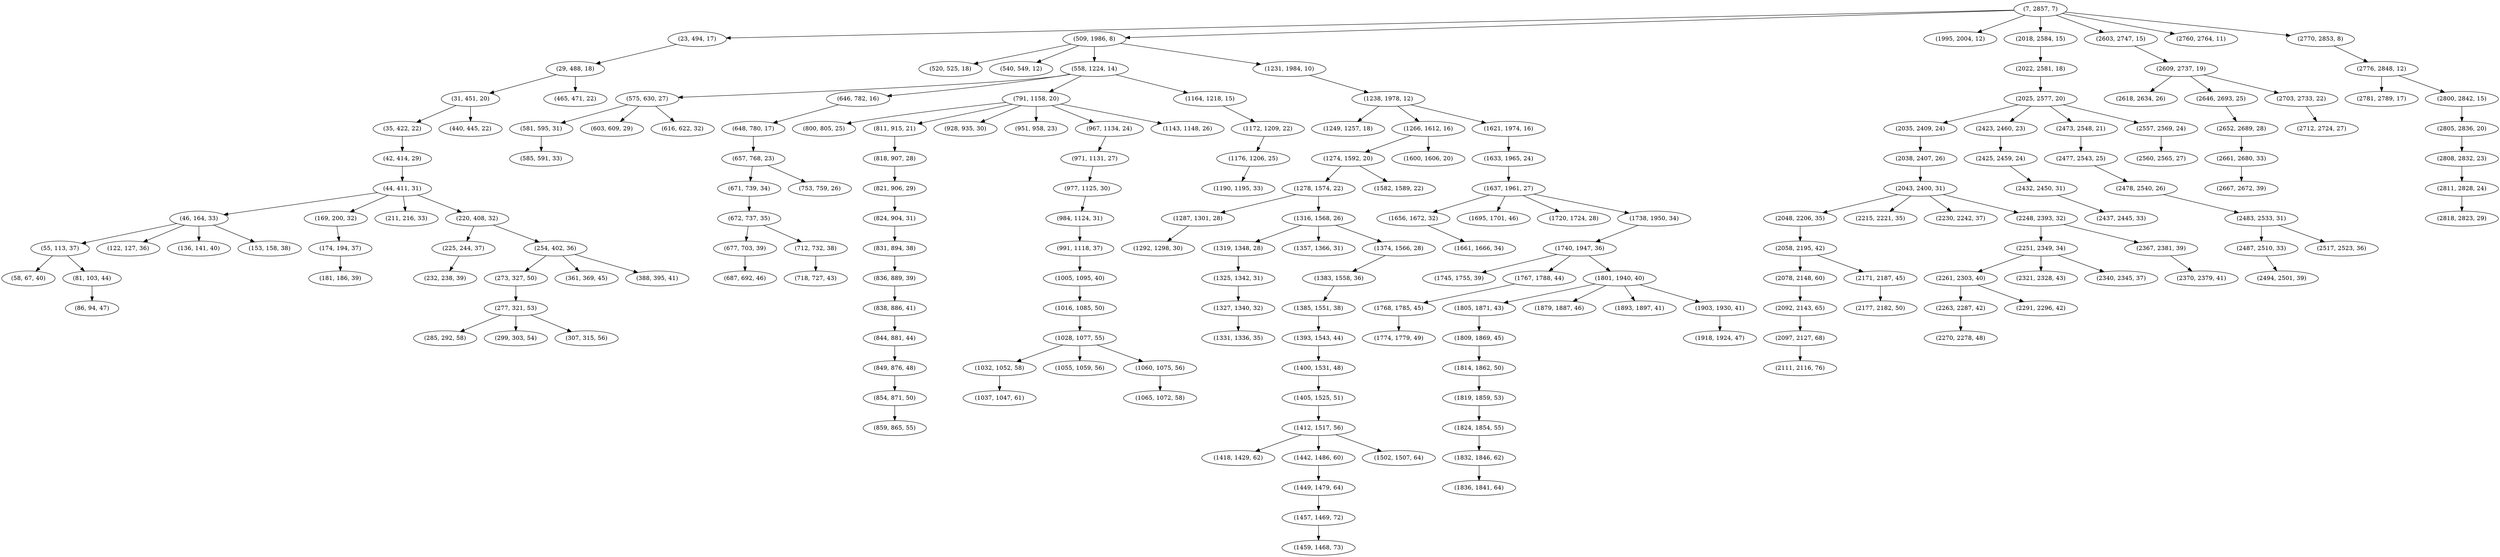 digraph tree {
    "(7, 2857, 7)";
    "(23, 494, 17)";
    "(29, 488, 18)";
    "(31, 451, 20)";
    "(35, 422, 22)";
    "(42, 414, 29)";
    "(44, 411, 31)";
    "(46, 164, 33)";
    "(55, 113, 37)";
    "(58, 67, 40)";
    "(81, 103, 44)";
    "(86, 94, 47)";
    "(122, 127, 36)";
    "(136, 141, 40)";
    "(153, 158, 38)";
    "(169, 200, 32)";
    "(174, 194, 37)";
    "(181, 186, 39)";
    "(211, 216, 33)";
    "(220, 408, 32)";
    "(225, 244, 37)";
    "(232, 238, 39)";
    "(254, 402, 36)";
    "(273, 327, 50)";
    "(277, 321, 53)";
    "(285, 292, 58)";
    "(299, 303, 54)";
    "(307, 315, 56)";
    "(361, 369, 45)";
    "(388, 395, 41)";
    "(440, 445, 22)";
    "(465, 471, 22)";
    "(509, 1986, 8)";
    "(520, 525, 18)";
    "(540, 549, 12)";
    "(558, 1224, 14)";
    "(575, 630, 27)";
    "(581, 595, 31)";
    "(585, 591, 33)";
    "(603, 609, 29)";
    "(616, 622, 32)";
    "(646, 782, 16)";
    "(648, 780, 17)";
    "(657, 768, 23)";
    "(671, 739, 34)";
    "(672, 737, 35)";
    "(677, 703, 39)";
    "(687, 692, 46)";
    "(712, 732, 38)";
    "(718, 727, 43)";
    "(753, 759, 26)";
    "(791, 1158, 20)";
    "(800, 805, 25)";
    "(811, 915, 21)";
    "(818, 907, 28)";
    "(821, 906, 29)";
    "(824, 904, 31)";
    "(831, 894, 38)";
    "(836, 889, 39)";
    "(838, 886, 41)";
    "(844, 881, 44)";
    "(849, 876, 48)";
    "(854, 871, 50)";
    "(859, 865, 55)";
    "(928, 935, 30)";
    "(951, 958, 23)";
    "(967, 1134, 24)";
    "(971, 1131, 27)";
    "(977, 1125, 30)";
    "(984, 1124, 31)";
    "(991, 1118, 37)";
    "(1005, 1095, 40)";
    "(1016, 1085, 50)";
    "(1028, 1077, 55)";
    "(1032, 1052, 58)";
    "(1037, 1047, 61)";
    "(1055, 1059, 56)";
    "(1060, 1075, 56)";
    "(1065, 1072, 58)";
    "(1143, 1148, 26)";
    "(1164, 1218, 15)";
    "(1172, 1209, 22)";
    "(1176, 1206, 25)";
    "(1190, 1195, 33)";
    "(1231, 1984, 10)";
    "(1238, 1978, 12)";
    "(1249, 1257, 18)";
    "(1266, 1612, 16)";
    "(1274, 1592, 20)";
    "(1278, 1574, 22)";
    "(1287, 1301, 28)";
    "(1292, 1298, 30)";
    "(1316, 1568, 26)";
    "(1319, 1348, 28)";
    "(1325, 1342, 31)";
    "(1327, 1340, 32)";
    "(1331, 1336, 35)";
    "(1357, 1366, 31)";
    "(1374, 1566, 28)";
    "(1383, 1558, 36)";
    "(1385, 1551, 38)";
    "(1393, 1543, 44)";
    "(1400, 1531, 48)";
    "(1405, 1525, 51)";
    "(1412, 1517, 56)";
    "(1418, 1429, 62)";
    "(1442, 1486, 60)";
    "(1449, 1479, 64)";
    "(1457, 1469, 72)";
    "(1459, 1468, 73)";
    "(1502, 1507, 64)";
    "(1582, 1589, 22)";
    "(1600, 1606, 20)";
    "(1621, 1974, 16)";
    "(1633, 1965, 24)";
    "(1637, 1961, 27)";
    "(1656, 1672, 32)";
    "(1661, 1666, 34)";
    "(1695, 1701, 46)";
    "(1720, 1724, 28)";
    "(1738, 1950, 34)";
    "(1740, 1947, 36)";
    "(1745, 1755, 39)";
    "(1767, 1788, 44)";
    "(1768, 1785, 45)";
    "(1774, 1779, 49)";
    "(1801, 1940, 40)";
    "(1805, 1871, 43)";
    "(1809, 1869, 45)";
    "(1814, 1862, 50)";
    "(1819, 1859, 53)";
    "(1824, 1854, 55)";
    "(1832, 1846, 62)";
    "(1836, 1841, 64)";
    "(1879, 1887, 46)";
    "(1893, 1897, 41)";
    "(1903, 1930, 41)";
    "(1918, 1924, 47)";
    "(1995, 2004, 12)";
    "(2018, 2584, 15)";
    "(2022, 2581, 18)";
    "(2025, 2577, 20)";
    "(2035, 2409, 24)";
    "(2038, 2407, 26)";
    "(2043, 2400, 31)";
    "(2048, 2206, 35)";
    "(2058, 2195, 42)";
    "(2078, 2148, 60)";
    "(2092, 2143, 65)";
    "(2097, 2127, 68)";
    "(2111, 2116, 76)";
    "(2171, 2187, 45)";
    "(2177, 2182, 50)";
    "(2215, 2221, 35)";
    "(2230, 2242, 37)";
    "(2248, 2393, 32)";
    "(2251, 2349, 34)";
    "(2261, 2303, 40)";
    "(2263, 2287, 42)";
    "(2270, 2278, 48)";
    "(2291, 2296, 42)";
    "(2321, 2328, 43)";
    "(2340, 2345, 37)";
    "(2367, 2381, 39)";
    "(2370, 2379, 41)";
    "(2423, 2460, 23)";
    "(2425, 2459, 24)";
    "(2432, 2450, 31)";
    "(2437, 2445, 33)";
    "(2473, 2548, 21)";
    "(2477, 2543, 25)";
    "(2478, 2540, 26)";
    "(2483, 2533, 31)";
    "(2487, 2510, 33)";
    "(2494, 2501, 39)";
    "(2517, 2523, 36)";
    "(2557, 2569, 24)";
    "(2560, 2565, 27)";
    "(2603, 2747, 15)";
    "(2609, 2737, 19)";
    "(2618, 2634, 26)";
    "(2646, 2693, 25)";
    "(2652, 2689, 28)";
    "(2661, 2680, 33)";
    "(2667, 2672, 39)";
    "(2703, 2733, 22)";
    "(2712, 2724, 27)";
    "(2760, 2764, 11)";
    "(2770, 2853, 8)";
    "(2776, 2848, 12)";
    "(2781, 2789, 17)";
    "(2800, 2842, 15)";
    "(2805, 2836, 20)";
    "(2808, 2832, 23)";
    "(2811, 2828, 24)";
    "(2818, 2823, 29)";
    "(7, 2857, 7)" -> "(23, 494, 17)";
    "(7, 2857, 7)" -> "(509, 1986, 8)";
    "(7, 2857, 7)" -> "(1995, 2004, 12)";
    "(7, 2857, 7)" -> "(2018, 2584, 15)";
    "(7, 2857, 7)" -> "(2603, 2747, 15)";
    "(7, 2857, 7)" -> "(2760, 2764, 11)";
    "(7, 2857, 7)" -> "(2770, 2853, 8)";
    "(23, 494, 17)" -> "(29, 488, 18)";
    "(29, 488, 18)" -> "(31, 451, 20)";
    "(29, 488, 18)" -> "(465, 471, 22)";
    "(31, 451, 20)" -> "(35, 422, 22)";
    "(31, 451, 20)" -> "(440, 445, 22)";
    "(35, 422, 22)" -> "(42, 414, 29)";
    "(42, 414, 29)" -> "(44, 411, 31)";
    "(44, 411, 31)" -> "(46, 164, 33)";
    "(44, 411, 31)" -> "(169, 200, 32)";
    "(44, 411, 31)" -> "(211, 216, 33)";
    "(44, 411, 31)" -> "(220, 408, 32)";
    "(46, 164, 33)" -> "(55, 113, 37)";
    "(46, 164, 33)" -> "(122, 127, 36)";
    "(46, 164, 33)" -> "(136, 141, 40)";
    "(46, 164, 33)" -> "(153, 158, 38)";
    "(55, 113, 37)" -> "(58, 67, 40)";
    "(55, 113, 37)" -> "(81, 103, 44)";
    "(81, 103, 44)" -> "(86, 94, 47)";
    "(169, 200, 32)" -> "(174, 194, 37)";
    "(174, 194, 37)" -> "(181, 186, 39)";
    "(220, 408, 32)" -> "(225, 244, 37)";
    "(220, 408, 32)" -> "(254, 402, 36)";
    "(225, 244, 37)" -> "(232, 238, 39)";
    "(254, 402, 36)" -> "(273, 327, 50)";
    "(254, 402, 36)" -> "(361, 369, 45)";
    "(254, 402, 36)" -> "(388, 395, 41)";
    "(273, 327, 50)" -> "(277, 321, 53)";
    "(277, 321, 53)" -> "(285, 292, 58)";
    "(277, 321, 53)" -> "(299, 303, 54)";
    "(277, 321, 53)" -> "(307, 315, 56)";
    "(509, 1986, 8)" -> "(520, 525, 18)";
    "(509, 1986, 8)" -> "(540, 549, 12)";
    "(509, 1986, 8)" -> "(558, 1224, 14)";
    "(509, 1986, 8)" -> "(1231, 1984, 10)";
    "(558, 1224, 14)" -> "(575, 630, 27)";
    "(558, 1224, 14)" -> "(646, 782, 16)";
    "(558, 1224, 14)" -> "(791, 1158, 20)";
    "(558, 1224, 14)" -> "(1164, 1218, 15)";
    "(575, 630, 27)" -> "(581, 595, 31)";
    "(575, 630, 27)" -> "(603, 609, 29)";
    "(575, 630, 27)" -> "(616, 622, 32)";
    "(581, 595, 31)" -> "(585, 591, 33)";
    "(646, 782, 16)" -> "(648, 780, 17)";
    "(648, 780, 17)" -> "(657, 768, 23)";
    "(657, 768, 23)" -> "(671, 739, 34)";
    "(657, 768, 23)" -> "(753, 759, 26)";
    "(671, 739, 34)" -> "(672, 737, 35)";
    "(672, 737, 35)" -> "(677, 703, 39)";
    "(672, 737, 35)" -> "(712, 732, 38)";
    "(677, 703, 39)" -> "(687, 692, 46)";
    "(712, 732, 38)" -> "(718, 727, 43)";
    "(791, 1158, 20)" -> "(800, 805, 25)";
    "(791, 1158, 20)" -> "(811, 915, 21)";
    "(791, 1158, 20)" -> "(928, 935, 30)";
    "(791, 1158, 20)" -> "(951, 958, 23)";
    "(791, 1158, 20)" -> "(967, 1134, 24)";
    "(791, 1158, 20)" -> "(1143, 1148, 26)";
    "(811, 915, 21)" -> "(818, 907, 28)";
    "(818, 907, 28)" -> "(821, 906, 29)";
    "(821, 906, 29)" -> "(824, 904, 31)";
    "(824, 904, 31)" -> "(831, 894, 38)";
    "(831, 894, 38)" -> "(836, 889, 39)";
    "(836, 889, 39)" -> "(838, 886, 41)";
    "(838, 886, 41)" -> "(844, 881, 44)";
    "(844, 881, 44)" -> "(849, 876, 48)";
    "(849, 876, 48)" -> "(854, 871, 50)";
    "(854, 871, 50)" -> "(859, 865, 55)";
    "(967, 1134, 24)" -> "(971, 1131, 27)";
    "(971, 1131, 27)" -> "(977, 1125, 30)";
    "(977, 1125, 30)" -> "(984, 1124, 31)";
    "(984, 1124, 31)" -> "(991, 1118, 37)";
    "(991, 1118, 37)" -> "(1005, 1095, 40)";
    "(1005, 1095, 40)" -> "(1016, 1085, 50)";
    "(1016, 1085, 50)" -> "(1028, 1077, 55)";
    "(1028, 1077, 55)" -> "(1032, 1052, 58)";
    "(1028, 1077, 55)" -> "(1055, 1059, 56)";
    "(1028, 1077, 55)" -> "(1060, 1075, 56)";
    "(1032, 1052, 58)" -> "(1037, 1047, 61)";
    "(1060, 1075, 56)" -> "(1065, 1072, 58)";
    "(1164, 1218, 15)" -> "(1172, 1209, 22)";
    "(1172, 1209, 22)" -> "(1176, 1206, 25)";
    "(1176, 1206, 25)" -> "(1190, 1195, 33)";
    "(1231, 1984, 10)" -> "(1238, 1978, 12)";
    "(1238, 1978, 12)" -> "(1249, 1257, 18)";
    "(1238, 1978, 12)" -> "(1266, 1612, 16)";
    "(1238, 1978, 12)" -> "(1621, 1974, 16)";
    "(1266, 1612, 16)" -> "(1274, 1592, 20)";
    "(1266, 1612, 16)" -> "(1600, 1606, 20)";
    "(1274, 1592, 20)" -> "(1278, 1574, 22)";
    "(1274, 1592, 20)" -> "(1582, 1589, 22)";
    "(1278, 1574, 22)" -> "(1287, 1301, 28)";
    "(1278, 1574, 22)" -> "(1316, 1568, 26)";
    "(1287, 1301, 28)" -> "(1292, 1298, 30)";
    "(1316, 1568, 26)" -> "(1319, 1348, 28)";
    "(1316, 1568, 26)" -> "(1357, 1366, 31)";
    "(1316, 1568, 26)" -> "(1374, 1566, 28)";
    "(1319, 1348, 28)" -> "(1325, 1342, 31)";
    "(1325, 1342, 31)" -> "(1327, 1340, 32)";
    "(1327, 1340, 32)" -> "(1331, 1336, 35)";
    "(1374, 1566, 28)" -> "(1383, 1558, 36)";
    "(1383, 1558, 36)" -> "(1385, 1551, 38)";
    "(1385, 1551, 38)" -> "(1393, 1543, 44)";
    "(1393, 1543, 44)" -> "(1400, 1531, 48)";
    "(1400, 1531, 48)" -> "(1405, 1525, 51)";
    "(1405, 1525, 51)" -> "(1412, 1517, 56)";
    "(1412, 1517, 56)" -> "(1418, 1429, 62)";
    "(1412, 1517, 56)" -> "(1442, 1486, 60)";
    "(1412, 1517, 56)" -> "(1502, 1507, 64)";
    "(1442, 1486, 60)" -> "(1449, 1479, 64)";
    "(1449, 1479, 64)" -> "(1457, 1469, 72)";
    "(1457, 1469, 72)" -> "(1459, 1468, 73)";
    "(1621, 1974, 16)" -> "(1633, 1965, 24)";
    "(1633, 1965, 24)" -> "(1637, 1961, 27)";
    "(1637, 1961, 27)" -> "(1656, 1672, 32)";
    "(1637, 1961, 27)" -> "(1695, 1701, 46)";
    "(1637, 1961, 27)" -> "(1720, 1724, 28)";
    "(1637, 1961, 27)" -> "(1738, 1950, 34)";
    "(1656, 1672, 32)" -> "(1661, 1666, 34)";
    "(1738, 1950, 34)" -> "(1740, 1947, 36)";
    "(1740, 1947, 36)" -> "(1745, 1755, 39)";
    "(1740, 1947, 36)" -> "(1767, 1788, 44)";
    "(1740, 1947, 36)" -> "(1801, 1940, 40)";
    "(1767, 1788, 44)" -> "(1768, 1785, 45)";
    "(1768, 1785, 45)" -> "(1774, 1779, 49)";
    "(1801, 1940, 40)" -> "(1805, 1871, 43)";
    "(1801, 1940, 40)" -> "(1879, 1887, 46)";
    "(1801, 1940, 40)" -> "(1893, 1897, 41)";
    "(1801, 1940, 40)" -> "(1903, 1930, 41)";
    "(1805, 1871, 43)" -> "(1809, 1869, 45)";
    "(1809, 1869, 45)" -> "(1814, 1862, 50)";
    "(1814, 1862, 50)" -> "(1819, 1859, 53)";
    "(1819, 1859, 53)" -> "(1824, 1854, 55)";
    "(1824, 1854, 55)" -> "(1832, 1846, 62)";
    "(1832, 1846, 62)" -> "(1836, 1841, 64)";
    "(1903, 1930, 41)" -> "(1918, 1924, 47)";
    "(2018, 2584, 15)" -> "(2022, 2581, 18)";
    "(2022, 2581, 18)" -> "(2025, 2577, 20)";
    "(2025, 2577, 20)" -> "(2035, 2409, 24)";
    "(2025, 2577, 20)" -> "(2423, 2460, 23)";
    "(2025, 2577, 20)" -> "(2473, 2548, 21)";
    "(2025, 2577, 20)" -> "(2557, 2569, 24)";
    "(2035, 2409, 24)" -> "(2038, 2407, 26)";
    "(2038, 2407, 26)" -> "(2043, 2400, 31)";
    "(2043, 2400, 31)" -> "(2048, 2206, 35)";
    "(2043, 2400, 31)" -> "(2215, 2221, 35)";
    "(2043, 2400, 31)" -> "(2230, 2242, 37)";
    "(2043, 2400, 31)" -> "(2248, 2393, 32)";
    "(2048, 2206, 35)" -> "(2058, 2195, 42)";
    "(2058, 2195, 42)" -> "(2078, 2148, 60)";
    "(2058, 2195, 42)" -> "(2171, 2187, 45)";
    "(2078, 2148, 60)" -> "(2092, 2143, 65)";
    "(2092, 2143, 65)" -> "(2097, 2127, 68)";
    "(2097, 2127, 68)" -> "(2111, 2116, 76)";
    "(2171, 2187, 45)" -> "(2177, 2182, 50)";
    "(2248, 2393, 32)" -> "(2251, 2349, 34)";
    "(2248, 2393, 32)" -> "(2367, 2381, 39)";
    "(2251, 2349, 34)" -> "(2261, 2303, 40)";
    "(2251, 2349, 34)" -> "(2321, 2328, 43)";
    "(2251, 2349, 34)" -> "(2340, 2345, 37)";
    "(2261, 2303, 40)" -> "(2263, 2287, 42)";
    "(2261, 2303, 40)" -> "(2291, 2296, 42)";
    "(2263, 2287, 42)" -> "(2270, 2278, 48)";
    "(2367, 2381, 39)" -> "(2370, 2379, 41)";
    "(2423, 2460, 23)" -> "(2425, 2459, 24)";
    "(2425, 2459, 24)" -> "(2432, 2450, 31)";
    "(2432, 2450, 31)" -> "(2437, 2445, 33)";
    "(2473, 2548, 21)" -> "(2477, 2543, 25)";
    "(2477, 2543, 25)" -> "(2478, 2540, 26)";
    "(2478, 2540, 26)" -> "(2483, 2533, 31)";
    "(2483, 2533, 31)" -> "(2487, 2510, 33)";
    "(2483, 2533, 31)" -> "(2517, 2523, 36)";
    "(2487, 2510, 33)" -> "(2494, 2501, 39)";
    "(2557, 2569, 24)" -> "(2560, 2565, 27)";
    "(2603, 2747, 15)" -> "(2609, 2737, 19)";
    "(2609, 2737, 19)" -> "(2618, 2634, 26)";
    "(2609, 2737, 19)" -> "(2646, 2693, 25)";
    "(2609, 2737, 19)" -> "(2703, 2733, 22)";
    "(2646, 2693, 25)" -> "(2652, 2689, 28)";
    "(2652, 2689, 28)" -> "(2661, 2680, 33)";
    "(2661, 2680, 33)" -> "(2667, 2672, 39)";
    "(2703, 2733, 22)" -> "(2712, 2724, 27)";
    "(2770, 2853, 8)" -> "(2776, 2848, 12)";
    "(2776, 2848, 12)" -> "(2781, 2789, 17)";
    "(2776, 2848, 12)" -> "(2800, 2842, 15)";
    "(2800, 2842, 15)" -> "(2805, 2836, 20)";
    "(2805, 2836, 20)" -> "(2808, 2832, 23)";
    "(2808, 2832, 23)" -> "(2811, 2828, 24)";
    "(2811, 2828, 24)" -> "(2818, 2823, 29)";
}
